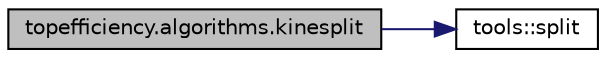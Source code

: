 digraph "topefficiency.algorithms.kinesplit"
{
 // INTERACTIVE_SVG=YES
 // LATEX_PDF_SIZE
  edge [fontname="Helvetica",fontsize="10",labelfontname="Helvetica",labelfontsize="10"];
  node [fontname="Helvetica",fontsize="10",shape=record];
  rankdir="LR";
  Node1 [label="topefficiency.algorithms.kinesplit",height=0.2,width=0.4,color="black", fillcolor="grey75", style="filled", fontcolor="black",tooltip=" "];
  Node1 -> Node2 [color="midnightblue",fontsize="10",style="solid",fontname="Helvetica"];
  Node2 [label="tools::split",height=0.2,width=0.4,color="black", fillcolor="white", style="filled",URL="$classtools.html#a352a6965f2f3c768f0f4ecd1f978fcc0",tooltip="Splits a string into a vector of substrings based on a delimiter."];
}
